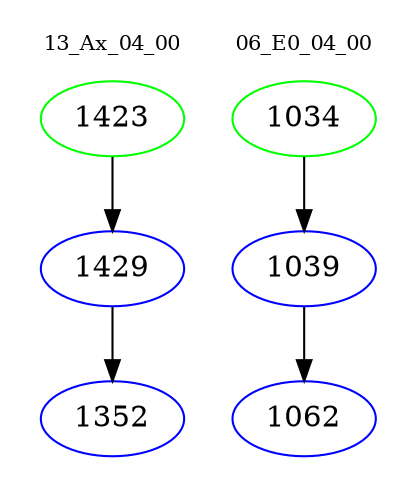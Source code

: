 digraph{
subgraph cluster_0 {
color = white
label = "13_Ax_04_00";
fontsize=10;
T0_1423 [label="1423", color="green"]
T0_1423 -> T0_1429 [color="black"]
T0_1429 [label="1429", color="blue"]
T0_1429 -> T0_1352 [color="black"]
T0_1352 [label="1352", color="blue"]
}
subgraph cluster_1 {
color = white
label = "06_E0_04_00";
fontsize=10;
T1_1034 [label="1034", color="green"]
T1_1034 -> T1_1039 [color="black"]
T1_1039 [label="1039", color="blue"]
T1_1039 -> T1_1062 [color="black"]
T1_1062 [label="1062", color="blue"]
}
}
